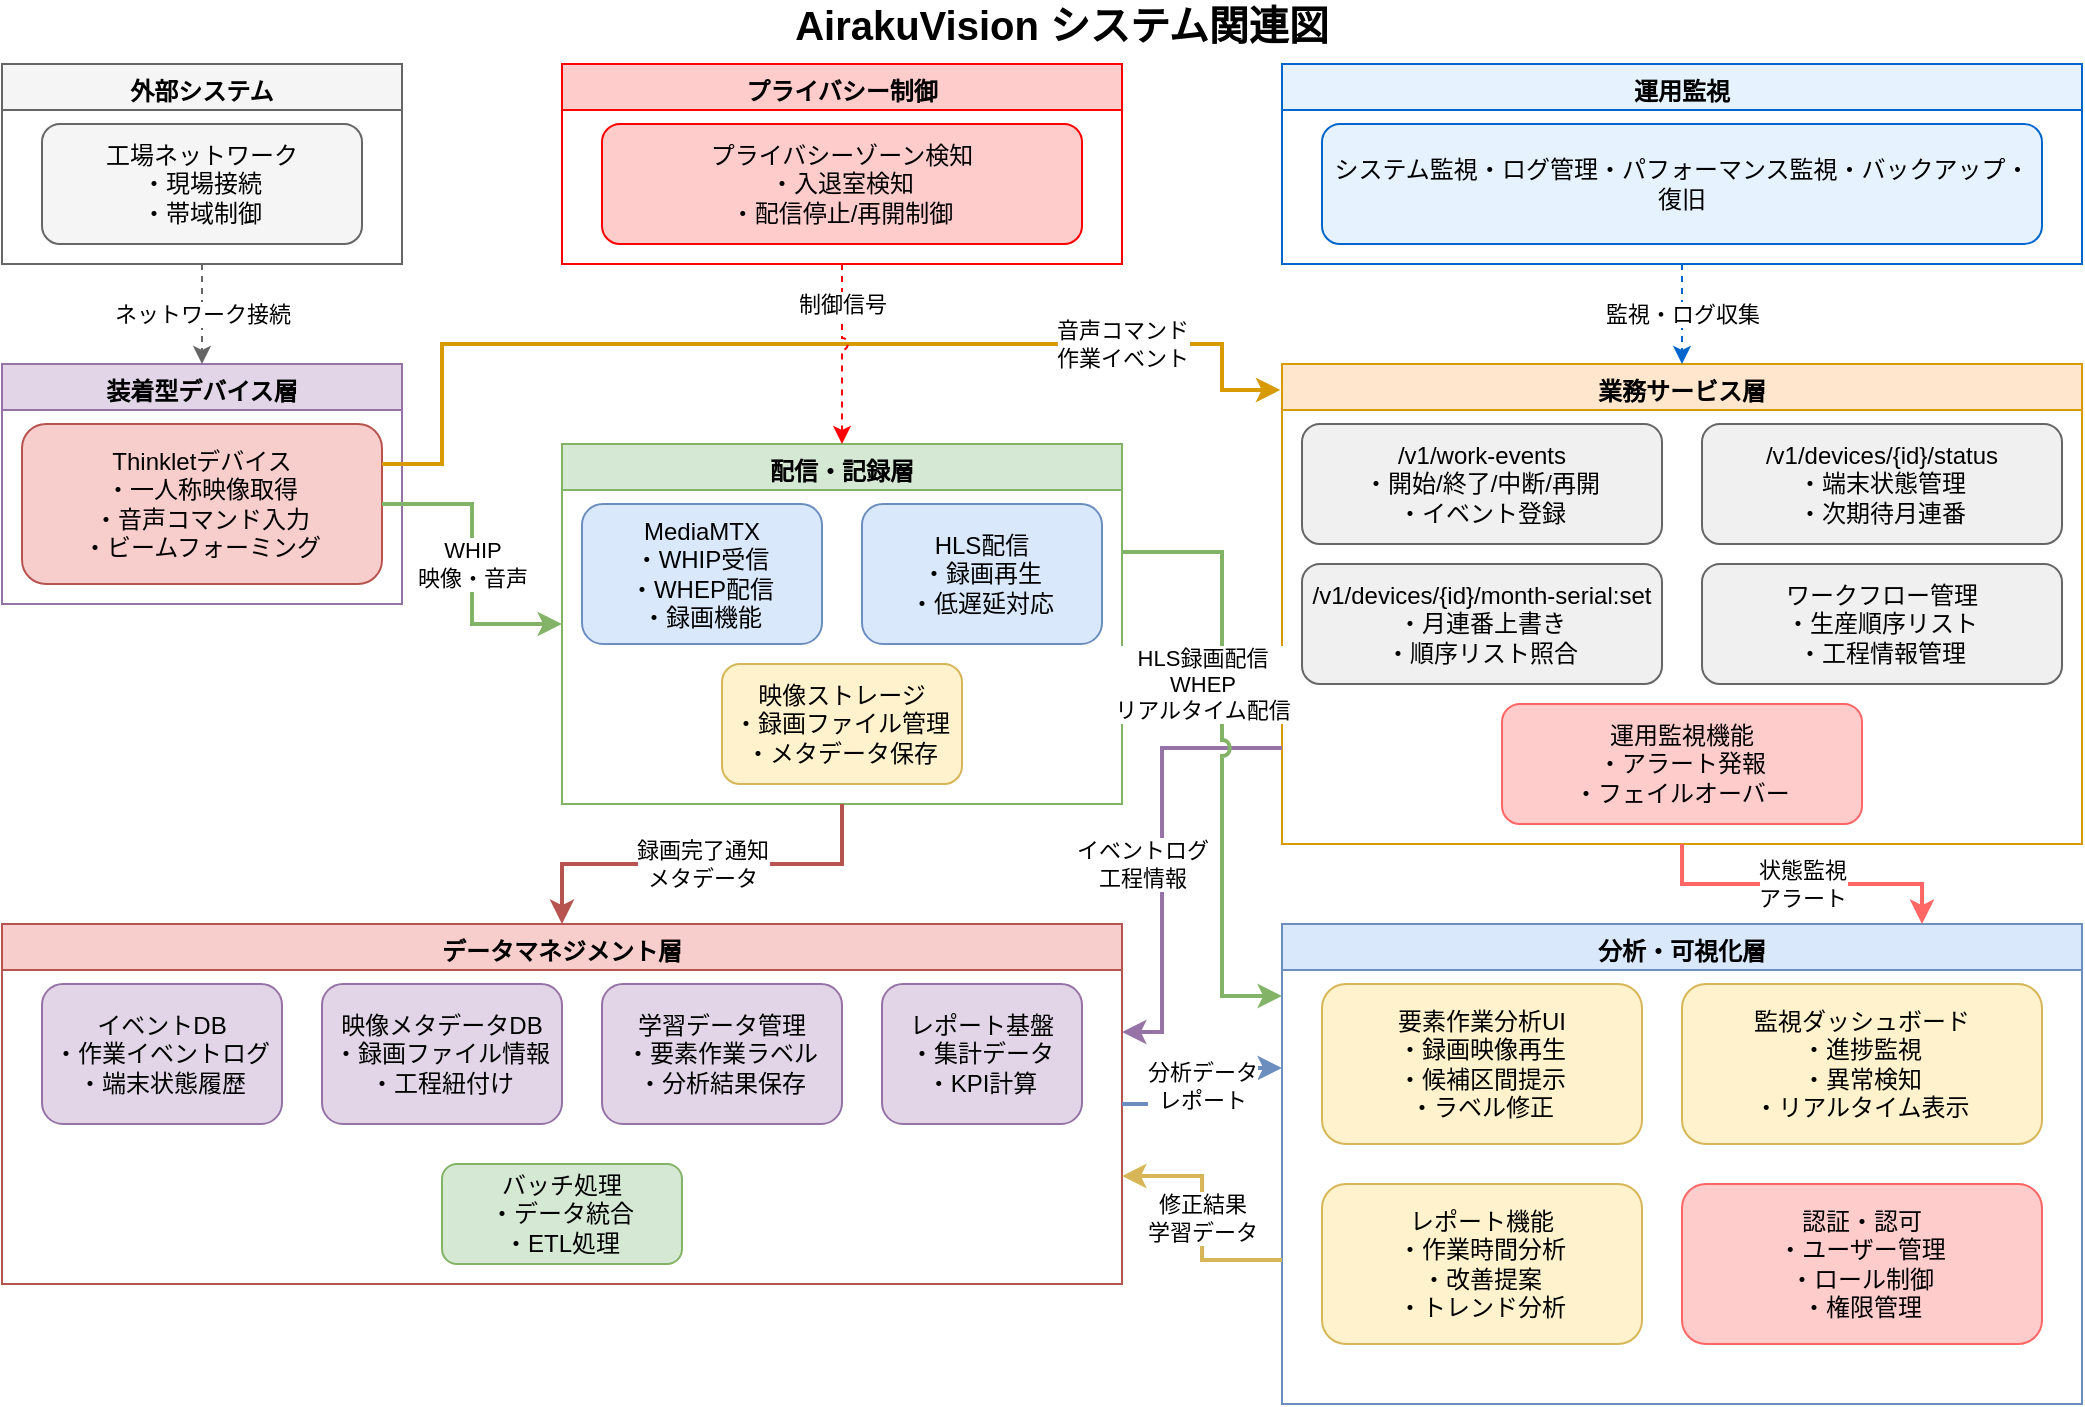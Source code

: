 <mxfile>
    <diagram id="C5RBs43oDa-KdzZeNtuy" name="システム関連図">
        <mxGraphModel dx="1030" dy="1457" grid="1" gridSize="10" guides="1" tooltips="1" connect="1" arrows="1" fold="1" page="1" pageScale="1" pageWidth="1169" pageHeight="827" background="#FFFFFF" math="0" shadow="0">
            <root>
                <mxCell id="WIyWlLk6GJQsqaUBKTNV-0"/>
                <mxCell id="WIyWlLk6GJQsqaUBKTNV-1" parent="WIyWlLk6GJQsqaUBKTNV-0"/>
                <mxCell id="device-layer" value="装着型デバイス層" style="swimlane;fontStyle=1;align=center;verticalAlign=top;childLayout=1;collapsible=0;marginBottom=0;whiteSpace=wrap;html=1;fillColor=#e1d5e7;strokeColor=#9673a6;" parent="WIyWlLk6GJQsqaUBKTNV-1" vertex="1">
                    <mxGeometry x="40" y="40" width="200" height="120" as="geometry"/>
                </mxCell>
                <mxCell id="thinklet-device" value="Thinkletデバイス&#xa;・一人称映像取得&#xa;・音声コマンド入力&#xa;・ビームフォーミング" style="rounded=1;whiteSpace=wrap;html=1;fillColor=#f8cecc;strokeColor=#b85450;" parent="device-layer" vertex="1">
                    <mxGeometry x="10" y="30" width="180" height="80" as="geometry"/>
                </mxCell>
                <mxCell id="stream-layer" value="配信・記録層" style="swimlane;fontStyle=1;align=center;verticalAlign=top;childLayout=1;collapsible=0;marginBottom=0;whiteSpace=wrap;html=1;fillColor=#d5e8d4;strokeColor=#82b366;" parent="WIyWlLk6GJQsqaUBKTNV-1" vertex="1">
                    <mxGeometry x="320" y="80" width="280" height="180" as="geometry"/>
                </mxCell>
                <mxCell id="mediamtx" value="MediaMTX&#xa;・WHIP受信&#xa;・WHEP配信&#xa;・録画機能" style="rounded=1;whiteSpace=wrap;html=1;fillColor=#dae8fc;strokeColor=#6c8ebf;" parent="stream-layer" vertex="1">
                    <mxGeometry x="10" y="30" width="120" height="70" as="geometry"/>
                </mxCell>
                <mxCell id="hls-server" value="HLS配信&#xa;・録画再生&#xa;・低遅延対応" style="rounded=1;whiteSpace=wrap;html=1;fillColor=#dae8fc;strokeColor=#6c8ebf;" parent="stream-layer" vertex="1">
                    <mxGeometry x="150" y="30" width="120" height="70" as="geometry"/>
                </mxCell>
                <mxCell id="storage" value="映像ストレージ&#xa;・録画ファイル管理&#xa;・メタデータ保存" style="rounded=1;whiteSpace=wrap;html=1;fillColor=#fff2cc;strokeColor=#d6b656;" parent="stream-layer" vertex="1">
                    <mxGeometry x="80" y="110" width="120" height="60" as="geometry"/>
                </mxCell>
                <mxCell id="business-layer" value="業務サービス層" style="swimlane;fontStyle=1;align=center;verticalAlign=top;childLayout=1;collapsible=0;marginBottom=0;whiteSpace=wrap;html=1;fillColor=#ffe6cc;strokeColor=#d79b00;" parent="WIyWlLk6GJQsqaUBKTNV-1" vertex="1">
                    <mxGeometry x="680" y="40" width="400" height="240" as="geometry"/>
                </mxCell>
                <mxCell id="work-events-api" value="/v1/work-events&#xa;・開始/終了/中断/再開&#xa;・イベント登録" style="rounded=1;whiteSpace=wrap;html=1;fillColor=#f0f0f0;strokeColor=#666666;" parent="business-layer" vertex="1">
                    <mxGeometry x="10" y="30" width="180" height="60" as="geometry"/>
                </mxCell>
                <mxCell id="device-status-api" value="/v1/devices/{id}/status&#xa;・端末状態管理&#xa;・次期待月連番" style="rounded=1;whiteSpace=wrap;html=1;fillColor=#f0f0f0;strokeColor=#666666;" parent="business-layer" vertex="1">
                    <mxGeometry x="210" y="30" width="180" height="60" as="geometry"/>
                </mxCell>
                <mxCell id="month-serial-api" value="/v1/devices/{id}/month-serial:set&#xa;・月連番上書き&#xa;・順序リスト照合" style="rounded=1;whiteSpace=wrap;html=1;fillColor=#f0f0f0;strokeColor=#666666;" parent="business-layer" vertex="1">
                    <mxGeometry x="10" y="100" width="180" height="60" as="geometry"/>
                </mxCell>
                <mxCell id="workflow-mgmt" value="ワークフロー管理&#xa;・生産順序リスト&#xa;・工程情報管理" style="rounded=1;whiteSpace=wrap;html=1;fillColor=#f0f0f0;strokeColor=#666666;" parent="business-layer" vertex="1">
                    <mxGeometry x="210" y="100" width="180" height="60" as="geometry"/>
                </mxCell>
                <mxCell id="notification" value="運用監視機能&#xa;・アラート発報&#xa;・フェイルオーバー" style="rounded=1;whiteSpace=wrap;html=1;fillColor=#ffcccc;strokeColor=#ff6666;" parent="business-layer" vertex="1">
                    <mxGeometry x="110" y="170" width="180" height="60" as="geometry"/>
                </mxCell>
                <mxCell id="data-layer" value="データマネジメント層" style="swimlane;fontStyle=1;align=center;verticalAlign=top;childLayout=1;collapsible=0;marginBottom=0;whiteSpace=wrap;html=1;fillColor=#f8cecc;strokeColor=#b85450;" parent="WIyWlLk6GJQsqaUBKTNV-1" vertex="1">
                    <mxGeometry x="40" y="320" width="560" height="180" as="geometry"/>
                </mxCell>
                <mxCell id="event-db" value="イベントDB&#xa;・作業イベントログ&#xa;・端末状態履歴" style="rounded=1;whiteSpace=wrap;html=1;fillColor=#e1d5e7;strokeColor=#9673a6;" parent="data-layer" vertex="1">
                    <mxGeometry x="20" y="30" width="120" height="70" as="geometry"/>
                </mxCell>
                <mxCell id="metadata-db" value="映像メタデータDB&#xa;・録画ファイル情報&#xa;・工程紐付け" style="rounded=1;whiteSpace=wrap;html=1;fillColor=#e1d5e7;strokeColor=#9673a6;" parent="data-layer" vertex="1">
                    <mxGeometry x="160" y="30" width="120" height="70" as="geometry"/>
                </mxCell>
                <mxCell id="learning-data" value="学習データ管理&#xa;・要素作業ラベル&#xa;・分析結果保存" style="rounded=1;whiteSpace=wrap;html=1;fillColor=#e1d5e7;strokeColor=#9673a6;" parent="data-layer" vertex="1">
                    <mxGeometry x="300" y="30" width="120" height="70" as="geometry"/>
                </mxCell>
                <mxCell id="report-data" value="レポート基盤&#xa;・集計データ&#xa;・KPI計算" style="rounded=1;whiteSpace=wrap;html=1;fillColor=#e1d5e7;strokeColor=#9673a6;" parent="data-layer" vertex="1">
                    <mxGeometry x="440" y="30" width="100" height="70" as="geometry"/>
                </mxCell>
                <mxCell id="batch-process" value="バッチ処理&#xa;・データ統合&#xa;・ETL処理" style="rounded=1;whiteSpace=wrap;html=1;fillColor=#d5e8d4;strokeColor=#82b366;" parent="data-layer" vertex="1">
                    <mxGeometry x="220" y="120" width="120" height="50" as="geometry"/>
                </mxCell>
                <mxCell id="ui-layer" value="分析・可視化層" style="swimlane;fontStyle=1;align=center;verticalAlign=top;childLayout=1;collapsible=0;marginBottom=0;whiteSpace=wrap;html=1;fillColor=#dae8fc;strokeColor=#6c8ebf;" parent="WIyWlLk6GJQsqaUBKTNV-1" vertex="1">
                    <mxGeometry x="680" y="320" width="400" height="240" as="geometry"/>
                </mxCell>
                <mxCell id="analysis-ui" value="要素作業分析UI&#xa;・録画映像再生&#xa;・候補区間提示&#xa;・ラベル修正" style="rounded=1;whiteSpace=wrap;html=1;fillColor=#fff2cc;strokeColor=#d6b656;" parent="ui-layer" vertex="1">
                    <mxGeometry x="20" y="30" width="160" height="80" as="geometry"/>
                </mxCell>
                <mxCell id="dashboard" value="監視ダッシュボード&#xa;・進捗監視&#xa;・異常検知&#xa;・リアルタイム表示" style="rounded=1;whiteSpace=wrap;html=1;fillColor=#fff2cc;strokeColor=#d6b656;" parent="ui-layer" vertex="1">
                    <mxGeometry x="200" y="30" width="180" height="80" as="geometry"/>
                </mxCell>
                <mxCell id="report-ui" value="レポート機能&#xa;・作業時間分析&#xa;・改善提案&#xa;・トレンド分析" style="rounded=1;whiteSpace=wrap;html=1;fillColor=#fff2cc;strokeColor=#d6b656;" parent="ui-layer" vertex="1">
                    <mxGeometry x="20" y="130" width="160" height="80" as="geometry"/>
                </mxCell>
                <mxCell id="auth-mgmt" value="認証・認可&#xa;・ユーザー管理&#xa;・ロール制御&#xa;・権限管理" style="rounded=1;whiteSpace=wrap;html=1;fillColor=#ffcccc;strokeColor=#ff6666;" parent="ui-layer" vertex="1">
                    <mxGeometry x="200" y="130" width="180" height="80" as="geometry"/>
                </mxCell>
                <mxCell id="external" value="外部システム" style="swimlane;fontStyle=1;align=center;verticalAlign=top;childLayout=1;collapsible=0;marginBottom=0;whiteSpace=wrap;html=1;fillColor=#f5f5f5;strokeColor=#666666;" parent="WIyWlLk6GJQsqaUBKTNV-1" vertex="1">
                    <mxGeometry x="40" y="-110" width="200" height="100" as="geometry"/>
                </mxCell>
                <mxCell id="factory-network" value="工場ネットワーク&#xa;・現場接続&#xa;・帯域制御" style="rounded=1;whiteSpace=wrap;html=1;fillColor=#f5f5f5;strokeColor=#666666;" parent="external" vertex="1">
                    <mxGeometry x="20" y="30" width="160" height="60" as="geometry"/>
                </mxCell>
                <mxCell id="privacy" value="プライバシー制御" style="swimlane;fontStyle=1;align=center;verticalAlign=top;childLayout=1;collapsible=0;marginBottom=0;whiteSpace=wrap;html=1;fillColor=#ffcccc;strokeColor=#ff0000;" parent="WIyWlLk6GJQsqaUBKTNV-1" vertex="1">
                    <mxGeometry x="320" y="-110" width="280" height="100" as="geometry"/>
                </mxCell>
                <mxCell id="privacy-zone" value="プライバシーゾーン検知&#xa;・入退室検知&#xa;・配信停止/再開制御" style="rounded=1;whiteSpace=wrap;html=1;fillColor=#ffcccc;strokeColor=#ff0000;" parent="privacy" vertex="1">
                    <mxGeometry x="20" y="30" width="240" height="60" as="geometry"/>
                </mxCell>
                <mxCell id="ops" value="運用監視" style="swimlane;fontStyle=1;align=center;verticalAlign=top;childLayout=1;collapsible=0;marginBottom=0;whiteSpace=wrap;html=1;fillColor=#e6f3ff;strokeColor=#0066cc;" parent="WIyWlLk6GJQsqaUBKTNV-1" vertex="1">
                    <mxGeometry x="680" y="-110" width="400" height="100" as="geometry"/>
                </mxCell>
                <mxCell id="monitoring" value="システム監視・ログ管理・パフォーマンス監視・バックアップ・復旧" style="rounded=1;whiteSpace=wrap;html=1;fillColor=#e6f3ff;strokeColor=#0066cc;" parent="ops" vertex="1">
                    <mxGeometry x="20" y="30" width="360" height="60" as="geometry"/>
                </mxCell>
                <mxCell id="flow1" value="WHIP&#xa;映像・音声" style="edgeStyle=orthogonalEdgeStyle;rounded=0;orthogonalLoop=1;jettySize=auto;html=1;strokeWidth=2;strokeColor=#82b366;jumpStyle=arc;exitX=1;exitY=0.5;exitDx=0;exitDy=0;entryX=0;entryY=0.5;entryDx=0;entryDy=0;" parent="WIyWlLk6GJQsqaUBKTNV-1" source="thinklet-device" target="stream-layer" edge="1">
                    <mxGeometry relative="1" as="geometry"/>
                </mxCell>
                <mxCell id="flow2" value="音声コマンド&#xa;作業イベント" style="edgeStyle=orthogonalEdgeStyle;rounded=0;orthogonalLoop=1;jettySize=auto;html=1;strokeWidth=2;strokeColor=#d79b00;jumpStyle=arc;exitX=1;exitY=0.25;exitDx=0;exitDy=0;entryX=-0.002;entryY=0.054;entryDx=0;entryDy=0;entryPerimeter=0;" parent="WIyWlLk6GJQsqaUBKTNV-1" source="thinklet-device" target="business-layer" edge="1">
                    <mxGeometry x="0.616" relative="1" as="geometry">
                        <Array as="points">
                            <mxPoint x="260" y="90"/>
                            <mxPoint x="260" y="30"/>
                            <mxPoint x="650" y="30"/>
                            <mxPoint x="650" y="53"/>
                        </Array>
                        <mxPoint as="offset"/>
                    </mxGeometry>
                </mxCell>
                <mxCell id="flow3" value="録画完了通知&#xa;メタデータ" style="edgeStyle=orthogonalEdgeStyle;rounded=0;orthogonalLoop=1;jettySize=auto;html=1;strokeWidth=2;strokeColor=#b85450;jumpStyle=arc;exitX=0.5;exitY=1;exitDx=0;exitDy=0;entryX=0.5;entryY=0;entryDx=0;entryDy=0;" parent="WIyWlLk6GJQsqaUBKTNV-1" source="stream-layer" target="data-layer" edge="1">
                    <mxGeometry relative="1" as="geometry"/>
                </mxCell>
                <mxCell id="flow4" value="イベントログ&#xa;工程情報" style="edgeStyle=orthogonalEdgeStyle;rounded=0;orthogonalLoop=1;jettySize=auto;html=1;strokeWidth=2;strokeColor=#9673a6;jumpStyle=arc;exitX=0;exitY=0.8;exitDx=0;exitDy=0;entryX=1;entryY=0.3;entryDx=0;entryDy=0;" parent="WIyWlLk6GJQsqaUBKTNV-1" source="business-layer" target="data-layer" edge="1">
                    <mxGeometry x="0.063" y="-10" relative="1" as="geometry">
                        <Array as="points">
                            <mxPoint x="620" y="232"/>
                            <mxPoint x="620" y="374"/>
                        </Array>
                        <mxPoint as="offset"/>
                    </mxGeometry>
                </mxCell>
                <mxCell id="flow5" value="分析データ&#xa;レポート" style="edgeStyle=orthogonalEdgeStyle;rounded=0;orthogonalLoop=1;jettySize=auto;html=1;strokeWidth=2;strokeColor=#6c8ebf;jumpStyle=arc;exitX=1;exitY=0.5;exitDx=0;exitDy=0;entryX=0;entryY=0.3;entryDx=0;entryDy=0;" parent="WIyWlLk6GJQsqaUBKTNV-1" source="data-layer" target="ui-layer" edge="1">
                    <mxGeometry relative="1" as="geometry"/>
                </mxCell>
                <mxCell id="flow6" value="修正結果&#xa;学習データ" style="edgeStyle=orthogonalEdgeStyle;rounded=0;orthogonalLoop=1;jettySize=auto;html=1;strokeWidth=2;strokeColor=#d6b656;jumpStyle=arc;exitX=0;exitY=0.7;exitDx=0;exitDy=0;entryX=1;entryY=0.7;entryDx=0;entryDy=0;" parent="WIyWlLk6GJQsqaUBKTNV-1" source="ui-layer" target="data-layer" edge="1">
                    <mxGeometry relative="1" as="geometry"/>
                </mxCell>
                <mxCell id="flow7" value="HLS録画配信&lt;div&gt;WHEP&lt;br&gt;リアルタイム配信&lt;/div&gt;" style="edgeStyle=orthogonalEdgeStyle;rounded=0;orthogonalLoop=1;jettySize=auto;html=1;strokeWidth=2;strokeColor=#82b366;jumpStyle=arc;exitX=1;exitY=0.3;exitDx=0;exitDy=0;entryX=0;entryY=0.15;entryDx=0;entryDy=0;" parent="WIyWlLk6GJQsqaUBKTNV-1" source="stream-layer" target="ui-layer" edge="1">
                    <mxGeometry x="-0.232" y="-10" relative="1" as="geometry">
                        <Array as="points">
                            <mxPoint x="650" y="134"/>
                            <mxPoint x="650" y="356"/>
                        </Array>
                        <mxPoint as="offset"/>
                    </mxGeometry>
                </mxCell>
                <mxCell id="flow8" value="状態監視&#xa;アラート" style="edgeStyle=orthogonalEdgeStyle;rounded=0;orthogonalLoop=1;jettySize=auto;html=1;strokeWidth=2;strokeColor=#ff6666;jumpStyle=arc;exitX=0.5;exitY=1;exitDx=0;exitDy=0;entryX=0.8;entryY=0;entryDx=0;entryDy=0;" parent="WIyWlLk6GJQsqaUBKTNV-1" source="business-layer" target="ui-layer" edge="1">
                    <mxGeometry relative="1" as="geometry"/>
                </mxCell>
                <mxCell id="flow9" value="制御信号" style="edgeStyle=orthogonalEdgeStyle;rounded=0;orthogonalLoop=1;jettySize=auto;html=1;strokeWidth=1;strokeColor=#ff0000;dashed=1;jumpStyle=arc;exitX=0.5;exitY=1;exitDx=0;exitDy=0;entryX=0.5;entryY=0;entryDx=0;entryDy=0;" parent="WIyWlLk6GJQsqaUBKTNV-1" source="privacy" target="stream-layer" edge="1">
                    <mxGeometry x="-0.556" relative="1" as="geometry">
                        <Array as="points">
                            <mxPoint x="460" y="20"/>
                            <mxPoint x="460" y="20"/>
                        </Array>
                        <mxPoint as="offset"/>
                    </mxGeometry>
                </mxCell>
                <mxCell id="flow10" value="ネットワーク接続" style="edgeStyle=orthogonalEdgeStyle;rounded=0;orthogonalLoop=1;jettySize=auto;html=1;strokeWidth=1;strokeColor=#666666;dashed=1;jumpStyle=arc;exitX=0.5;exitY=1;exitDx=0;exitDy=0;entryX=0.5;entryY=0;entryDx=0;entryDy=0;" parent="WIyWlLk6GJQsqaUBKTNV-1" source="external" target="device-layer" edge="1">
                    <mxGeometry relative="1" as="geometry"/>
                </mxCell>
                <mxCell id="flow11" value="監視・ログ収集" style="edgeStyle=orthogonalEdgeStyle;rounded=0;orthogonalLoop=1;jettySize=auto;html=1;strokeWidth=1;strokeColor=#0066cc;dashed=1;jumpStyle=arc;exitX=0.5;exitY=1;exitDx=0;exitDy=0;entryX=0.5;entryY=0;entryDx=0;entryDy=0;" parent="WIyWlLk6GJQsqaUBKTNV-1" source="ops" target="business-layer" edge="1">
                    <mxGeometry relative="1" as="geometry">
                        <Array as="points">
                            <mxPoint x="880"/>
                            <mxPoint x="880"/>
                        </Array>
                    </mxGeometry>
                </mxCell>
                <mxCell id="title" value="AirakuVision システム関連図" style="text;html=1;strokeColor=none;fillColor=none;align=center;verticalAlign=middle;whiteSpace=wrap;rounded=0;fontSize=20;fontStyle=1;" parent="WIyWlLk6GJQsqaUBKTNV-1" vertex="1">
                    <mxGeometry x="430" y="-140" width="280" height="20" as="geometry"/>
                </mxCell>
            </root>
        </mxGraphModel>
    </diagram>
</mxfile>